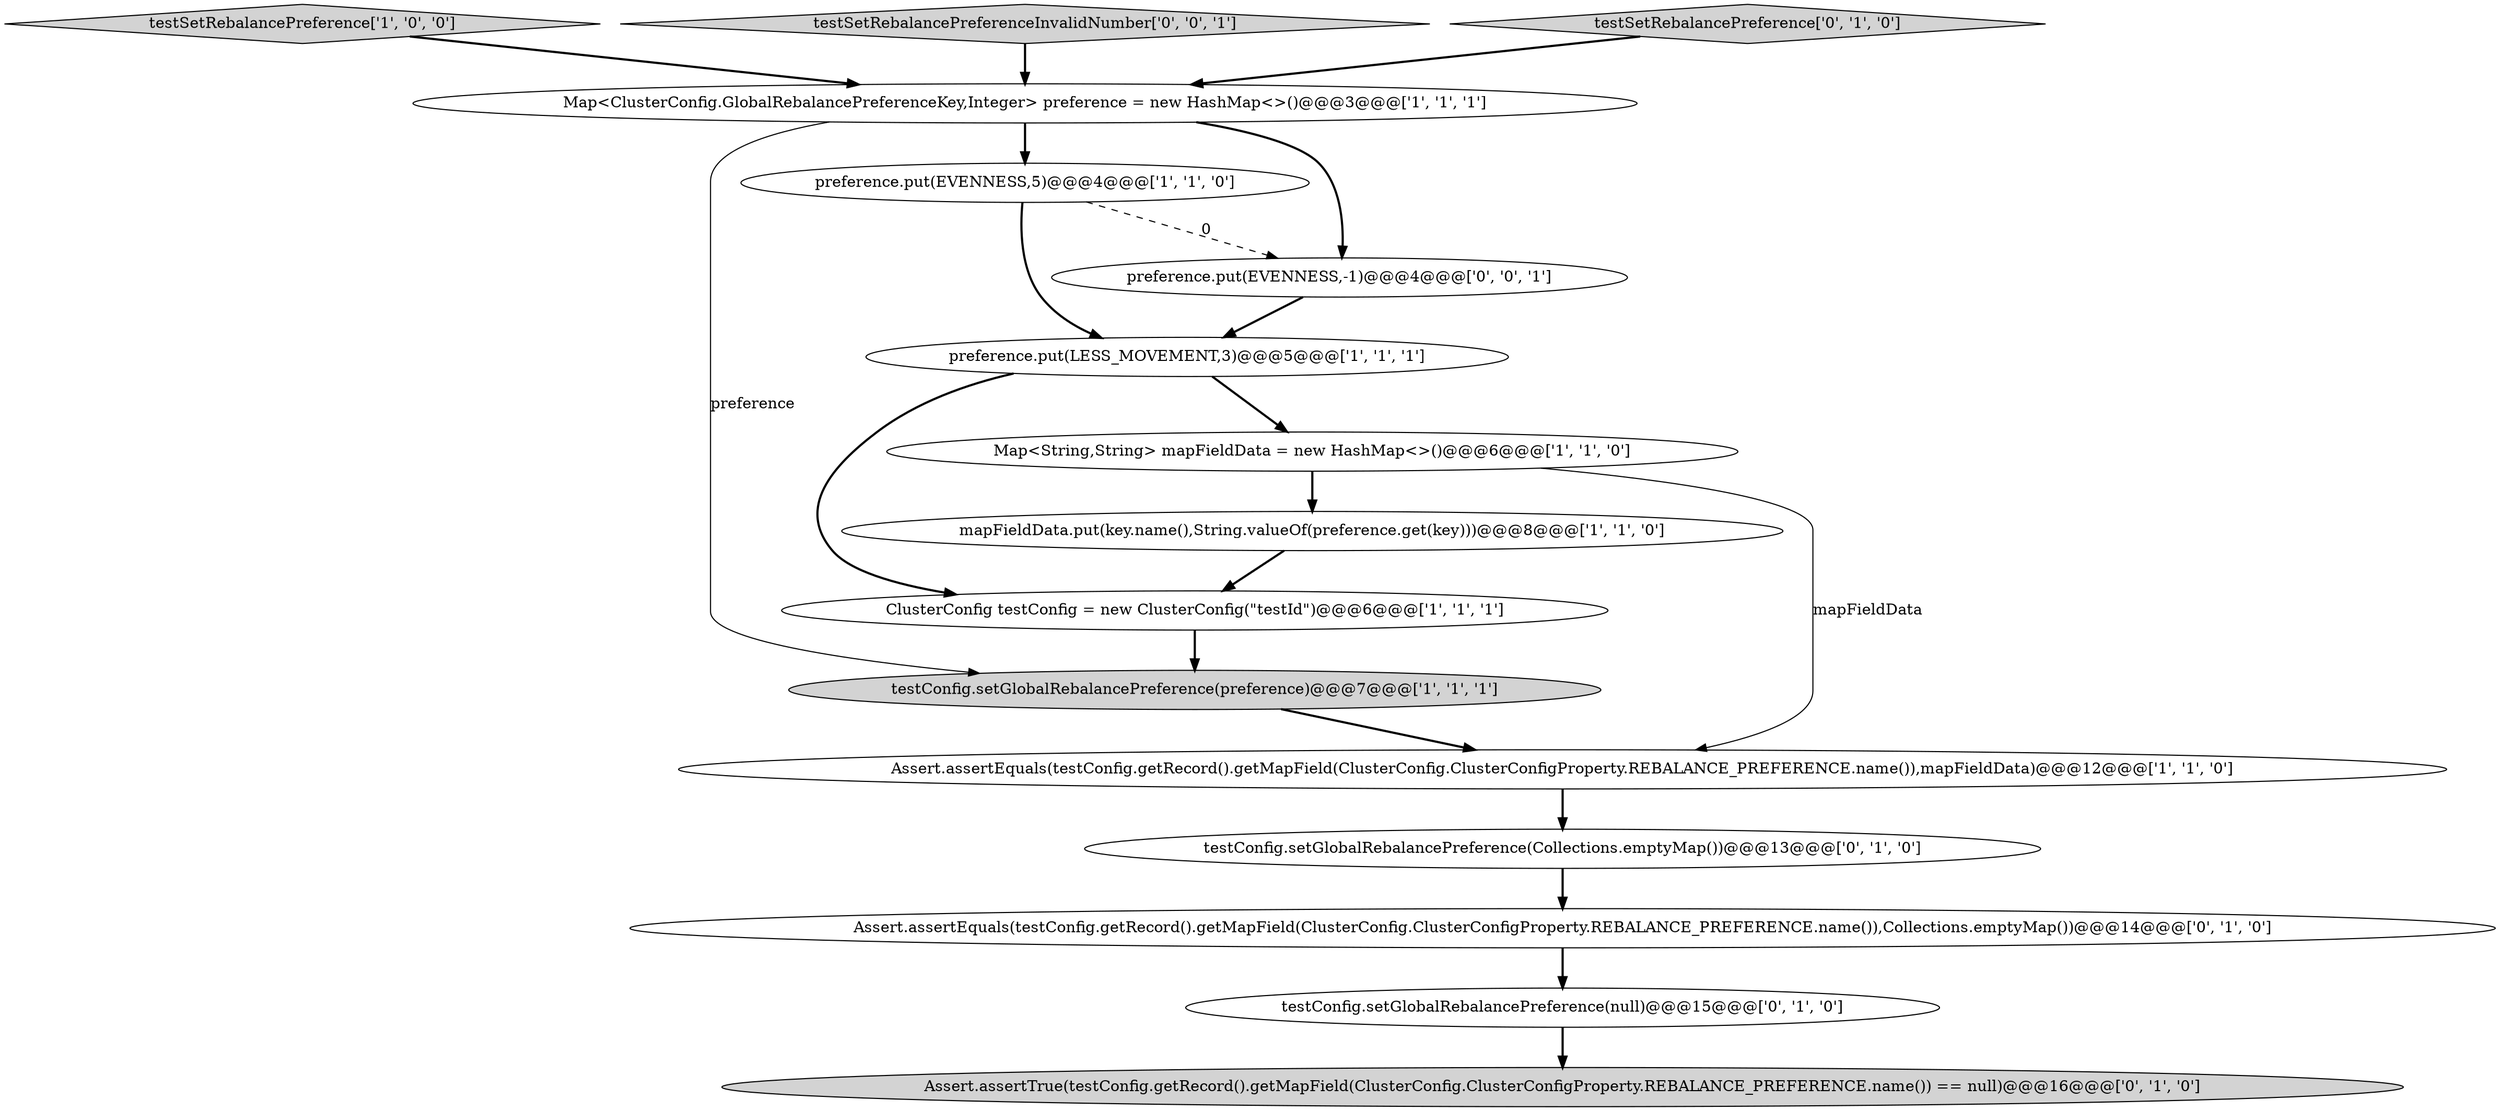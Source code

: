 digraph {
3 [style = filled, label = "testConfig.setGlobalRebalancePreference(preference)@@@7@@@['1', '1', '1']", fillcolor = lightgray, shape = ellipse image = "AAA0AAABBB1BBB"];
7 [style = filled, label = "Map<ClusterConfig.GlobalRebalancePreferenceKey,Integer> preference = new HashMap<>()@@@3@@@['1', '1', '1']", fillcolor = white, shape = ellipse image = "AAA0AAABBB1BBB"];
12 [style = filled, label = "Assert.assertEquals(testConfig.getRecord().getMapField(ClusterConfig.ClusterConfigProperty.REBALANCE_PREFERENCE.name()),Collections.emptyMap())@@@14@@@['0', '1', '0']", fillcolor = white, shape = ellipse image = "AAA1AAABBB2BBB"];
13 [style = filled, label = "testConfig.setGlobalRebalancePreference(null)@@@15@@@['0', '1', '0']", fillcolor = white, shape = ellipse image = "AAA1AAABBB2BBB"];
1 [style = filled, label = "preference.put(LESS_MOVEMENT,3)@@@5@@@['1', '1', '1']", fillcolor = white, shape = ellipse image = "AAA0AAABBB1BBB"];
11 [style = filled, label = "Assert.assertTrue(testConfig.getRecord().getMapField(ClusterConfig.ClusterConfigProperty.REBALANCE_PREFERENCE.name()) == null)@@@16@@@['0', '1', '0']", fillcolor = lightgray, shape = ellipse image = "AAA1AAABBB2BBB"];
6 [style = filled, label = "Assert.assertEquals(testConfig.getRecord().getMapField(ClusterConfig.ClusterConfigProperty.REBALANCE_PREFERENCE.name()),mapFieldData)@@@12@@@['1', '1', '0']", fillcolor = white, shape = ellipse image = "AAA0AAABBB1BBB"];
0 [style = filled, label = "testSetRebalancePreference['1', '0', '0']", fillcolor = lightgray, shape = diamond image = "AAA0AAABBB1BBB"];
2 [style = filled, label = "Map<String,String> mapFieldData = new HashMap<>()@@@6@@@['1', '1', '0']", fillcolor = white, shape = ellipse image = "AAA0AAABBB1BBB"];
8 [style = filled, label = "preference.put(EVENNESS,5)@@@4@@@['1', '1', '0']", fillcolor = white, shape = ellipse image = "AAA0AAABBB1BBB"];
14 [style = filled, label = "preference.put(EVENNESS,-1)@@@4@@@['0', '0', '1']", fillcolor = white, shape = ellipse image = "AAA0AAABBB3BBB"];
4 [style = filled, label = "ClusterConfig testConfig = new ClusterConfig(\"testId\")@@@6@@@['1', '1', '1']", fillcolor = white, shape = ellipse image = "AAA0AAABBB1BBB"];
10 [style = filled, label = "testConfig.setGlobalRebalancePreference(Collections.emptyMap())@@@13@@@['0', '1', '0']", fillcolor = white, shape = ellipse image = "AAA1AAABBB2BBB"];
15 [style = filled, label = "testSetRebalancePreferenceInvalidNumber['0', '0', '1']", fillcolor = lightgray, shape = diamond image = "AAA0AAABBB3BBB"];
5 [style = filled, label = "mapFieldData.put(key.name(),String.valueOf(preference.get(key)))@@@8@@@['1', '1', '0']", fillcolor = white, shape = ellipse image = "AAA0AAABBB1BBB"];
9 [style = filled, label = "testSetRebalancePreference['0', '1', '0']", fillcolor = lightgray, shape = diamond image = "AAA0AAABBB2BBB"];
12->13 [style = bold, label=""];
1->4 [style = bold, label=""];
10->12 [style = bold, label=""];
14->1 [style = bold, label=""];
13->11 [style = bold, label=""];
8->14 [style = dashed, label="0"];
7->8 [style = bold, label=""];
4->3 [style = bold, label=""];
15->7 [style = bold, label=""];
1->2 [style = bold, label=""];
7->3 [style = solid, label="preference"];
7->14 [style = bold, label=""];
2->6 [style = solid, label="mapFieldData"];
5->4 [style = bold, label=""];
9->7 [style = bold, label=""];
0->7 [style = bold, label=""];
2->5 [style = bold, label=""];
3->6 [style = bold, label=""];
6->10 [style = bold, label=""];
8->1 [style = bold, label=""];
}

